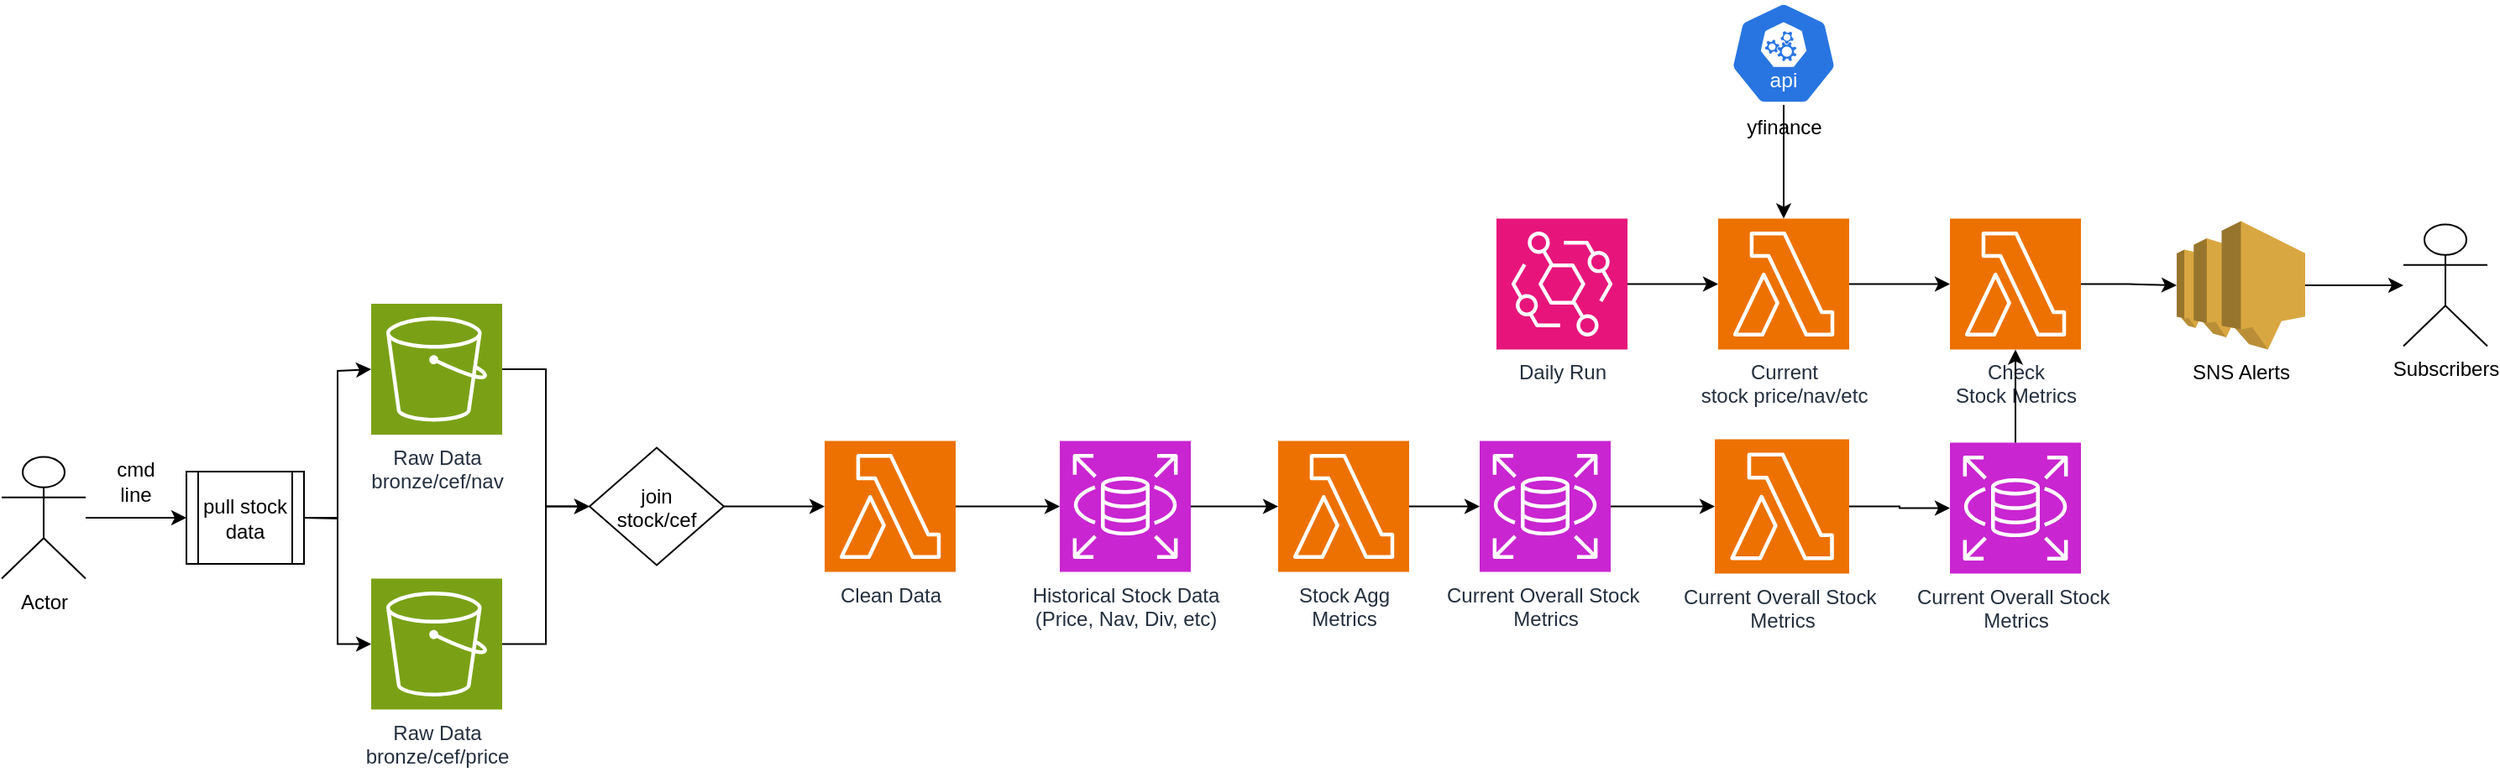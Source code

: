 <mxfile version="26.0.4">
  <diagram name="Page-1" id="d5BuHDdx11dOFUYsjuQ5">
    <mxGraphModel dx="1820" dy="1784" grid="1" gridSize="10" guides="1" tooltips="1" connect="1" arrows="1" fold="1" page="1" pageScale="1" pageWidth="850" pageHeight="1100" math="0" shadow="0">
      <root>
        <mxCell id="0" />
        <mxCell id="1" parent="0" />
        <mxCell id="khy_yN-TwpCxYzihnUn8-1" value="Actor" style="shape=umlActor;verticalLabelPosition=bottom;verticalAlign=top;html=1;outlineConnect=0;" parent="1" vertex="1">
          <mxGeometry x="-20" y="161.26" width="50" height="72.5" as="geometry" />
        </mxCell>
        <mxCell id="khy_yN-TwpCxYzihnUn8-2" value="cmd&lt;div&gt;line&lt;/div&gt;" style="text;html=1;align=center;verticalAlign=middle;whiteSpace=wrap;rounded=0;" parent="1" vertex="1">
          <mxGeometry x="30" y="161.26" width="60" height="30" as="geometry" />
        </mxCell>
        <mxCell id="khy_yN-TwpCxYzihnUn8-7" value="" style="endArrow=classic;html=1;rounded=0;entryX=0;entryY=0.5;entryDx=0;entryDy=0;" parent="1" source="khy_yN-TwpCxYzihnUn8-1" target="khy_yN-TwpCxYzihnUn8-9" edge="1">
          <mxGeometry width="50" height="50" relative="1" as="geometry">
            <mxPoint x="40" y="200" as="sourcePoint" />
            <mxPoint x="110" y="200" as="targetPoint" />
          </mxGeometry>
        </mxCell>
        <mxCell id="khy_yN-TwpCxYzihnUn8-25" value="" style="edgeStyle=orthogonalEdgeStyle;rounded=0;orthogonalLoop=1;jettySize=auto;html=1;entryX=0;entryY=0.5;entryDx=0;entryDy=0;entryPerimeter=0;" parent="1" source="khy_yN-TwpCxYzihnUn8-9" target="1n4Yk2UCJYNvjyyztTE--10" edge="1">
          <mxGeometry relative="1" as="geometry">
            <mxPoint x="190" y="197.5" as="targetPoint" />
          </mxGeometry>
        </mxCell>
        <mxCell id="khy_yN-TwpCxYzihnUn8-9" value="pull stock data" style="shape=process;whiteSpace=wrap;html=1;backgroundOutline=1;" parent="1" vertex="1">
          <mxGeometry x="90" y="170" width="70" height="55" as="geometry" />
        </mxCell>
        <mxCell id="khy_yN-TwpCxYzihnUn8-26" value="" style="edgeStyle=orthogonalEdgeStyle;rounded=0;orthogonalLoop=1;jettySize=auto;html=1;exitX=1;exitY=0.5;exitDx=0;exitDy=0;exitPerimeter=0;entryX=0;entryY=0.5;entryDx=0;entryDy=0;" parent="1" source="1n4Yk2UCJYNvjyyztTE--10" target="1n4Yk2UCJYNvjyyztTE--20" edge="1">
          <mxGeometry relative="1" as="geometry">
            <mxPoint x="270" y="197.5" as="sourcePoint" />
            <mxPoint x="300" y="197.5" as="targetPoint" />
          </mxGeometry>
        </mxCell>
        <mxCell id="1n4Yk2UCJYNvjyyztTE--7" value="Clean Data" style="sketch=0;points=[[0,0,0],[0.25,0,0],[0.5,0,0],[0.75,0,0],[1,0,0],[0,1,0],[0.25,1,0],[0.5,1,0],[0.75,1,0],[1,1,0],[0,0.25,0],[0,0.5,0],[0,0.75,0],[1,0.25,0],[1,0.5,0],[1,0.75,0]];outlineConnect=0;fontColor=#232F3E;fillColor=#ED7100;strokeColor=#ffffff;dashed=0;verticalLabelPosition=bottom;verticalAlign=top;align=center;html=1;fontSize=12;fontStyle=0;aspect=fixed;shape=mxgraph.aws4.resourceIcon;resIcon=mxgraph.aws4.lambda;" parent="1" vertex="1">
          <mxGeometry x="470" y="151.76" width="78" height="78" as="geometry" />
        </mxCell>
        <mxCell id="1n4Yk2UCJYNvjyyztTE--8" value="Current Overall Stock&amp;nbsp;&lt;div&gt;Metrics&lt;/div&gt;" style="sketch=0;points=[[0,0,0],[0.25,0,0],[0.5,0,0],[0.75,0,0],[1,0,0],[0,1,0],[0.25,1,0],[0.5,1,0],[0.75,1,0],[1,1,0],[0,0.25,0],[0,0.5,0],[0,0.75,0],[1,0.25,0],[1,0.5,0],[1,0.75,0]];outlineConnect=0;fontColor=#232F3E;fillColor=#C925D1;strokeColor=#ffffff;dashed=0;verticalLabelPosition=bottom;verticalAlign=top;align=center;html=1;fontSize=12;fontStyle=0;aspect=fixed;shape=mxgraph.aws4.resourceIcon;resIcon=mxgraph.aws4.rds;" parent="1" vertex="1">
          <mxGeometry x="1140" y="152.76" width="78" height="78" as="geometry" />
        </mxCell>
        <mxCell id="1n4Yk2UCJYNvjyyztTE--9" value="Historical Stock Data&lt;div&gt;(Price, Nav, Div, etc)&lt;/div&gt;" style="sketch=0;points=[[0,0,0],[0.25,0,0],[0.5,0,0],[0.75,0,0],[1,0,0],[0,1,0],[0.25,1,0],[0.5,1,0],[0.75,1,0],[1,1,0],[0,0.25,0],[0,0.5,0],[0,0.75,0],[1,0.25,0],[1,0.5,0],[1,0.75,0]];outlineConnect=0;fontColor=#232F3E;fillColor=#C925D1;strokeColor=#ffffff;dashed=0;verticalLabelPosition=bottom;verticalAlign=top;align=center;html=1;fontSize=12;fontStyle=0;aspect=fixed;shape=mxgraph.aws4.resourceIcon;resIcon=mxgraph.aws4.rds;" parent="1" vertex="1">
          <mxGeometry x="610" y="151.76" width="78" height="78" as="geometry" />
        </mxCell>
        <mxCell id="1n4Yk2UCJYNvjyyztTE--10" value="Raw Data&lt;div&gt;bronze/cef/price&lt;/div&gt;" style="sketch=0;points=[[0,0,0],[0.25,0,0],[0.5,0,0],[0.75,0,0],[1,0,0],[0,1,0],[0.25,1,0],[0.5,1,0],[0.75,1,0],[1,1,0],[0,0.25,0],[0,0.5,0],[0,0.75,0],[1,0.25,0],[1,0.5,0],[1,0.75,0]];outlineConnect=0;fontColor=#232F3E;fillColor=#7AA116;strokeColor=#ffffff;dashed=0;verticalLabelPosition=bottom;verticalAlign=top;align=center;html=1;fontSize=12;fontStyle=0;aspect=fixed;shape=mxgraph.aws4.resourceIcon;resIcon=mxgraph.aws4.s3;" parent="1" vertex="1">
          <mxGeometry x="200" y="233.76" width="78" height="78" as="geometry" />
        </mxCell>
        <mxCell id="1n4Yk2UCJYNvjyyztTE--37" value="" style="edgeStyle=orthogonalEdgeStyle;rounded=0;orthogonalLoop=1;jettySize=auto;html=1;exitX=1;exitY=0.5;exitDx=0;exitDy=0;exitPerimeter=0;entryX=0;entryY=0.5;entryDx=0;entryDy=0;entryPerimeter=0;" parent="1" source="1n4Yk2UCJYNvjyyztTE--7" target="1n4Yk2UCJYNvjyyztTE--9" edge="1">
          <mxGeometry relative="1" as="geometry">
            <mxPoint x="558" y="197.5" as="sourcePoint" />
            <mxPoint x="620" y="100" as="targetPoint" />
          </mxGeometry>
        </mxCell>
        <mxCell id="b-xcaAoUIbwOstEj6APi-6" value="" style="edgeStyle=orthogonalEdgeStyle;rounded=0;orthogonalLoop=1;jettySize=auto;html=1;" edge="1" parent="1" source="1n4Yk2UCJYNvjyyztTE--20" target="1n4Yk2UCJYNvjyyztTE--7">
          <mxGeometry relative="1" as="geometry" />
        </mxCell>
        <mxCell id="1n4Yk2UCJYNvjyyztTE--20" value="join&#xa;stock/cef" style="rhombus;" parent="1" vertex="1">
          <mxGeometry x="330" y="155.76" width="80" height="70" as="geometry" />
        </mxCell>
        <mxCell id="b-xcaAoUIbwOstEj6APi-11" value="" style="edgeStyle=orthogonalEdgeStyle;rounded=0;orthogonalLoop=1;jettySize=auto;html=1;" edge="1" parent="1" source="1n4Yk2UCJYNvjyyztTE--23" target="1n4Yk2UCJYNvjyyztTE--8">
          <mxGeometry relative="1" as="geometry" />
        </mxCell>
        <mxCell id="1n4Yk2UCJYNvjyyztTE--23" value="&lt;div&gt;Current Overall Stock&amp;nbsp;&lt;/div&gt;&lt;div&gt;Metrics&lt;/div&gt;" style="sketch=0;points=[[0,0,0],[0.25,0,0],[0.5,0,0],[0.75,0,0],[1,0,0],[0,1,0],[0.25,1,0],[0.5,1,0],[0.75,1,0],[1,1,0],[0,0.25,0],[0,0.5,0],[0,0.75,0],[1,0.25,0],[1,0.5,0],[1,0.75,0]];outlineConnect=0;fontColor=#232F3E;fillColor=#ED7100;strokeColor=#ffffff;dashed=0;verticalLabelPosition=bottom;verticalAlign=top;align=center;html=1;fontSize=12;fontStyle=0;aspect=fixed;shape=mxgraph.aws4.resourceIcon;resIcon=mxgraph.aws4.lambda;" parent="1" vertex="1">
          <mxGeometry x="1000" y="150.76" width="80" height="80" as="geometry" />
        </mxCell>
        <mxCell id="1n4Yk2UCJYNvjyyztTE--27" value="" style="edgeStyle=orthogonalEdgeStyle;rounded=0;orthogonalLoop=1;jettySize=auto;html=1;exitX=1;exitY=0.5;exitDx=0;exitDy=0;exitPerimeter=0;" parent="1" source="1n4Yk2UCJYNvjyyztTE--9" target="1n4Yk2UCJYNvjyyztTE--26" edge="1">
          <mxGeometry relative="1" as="geometry">
            <mxPoint x="878" y="197.5" as="sourcePoint" />
          </mxGeometry>
        </mxCell>
        <mxCell id="b-xcaAoUIbwOstEj6APi-13" value="" style="edgeStyle=orthogonalEdgeStyle;rounded=0;orthogonalLoop=1;jettySize=auto;html=1;" edge="1" parent="1" source="1n4Yk2UCJYNvjyyztTE--26" target="b-xcaAoUIbwOstEj6APi-8">
          <mxGeometry relative="1" as="geometry" />
        </mxCell>
        <mxCell id="1n4Yk2UCJYNvjyyztTE--26" value="Stock Agg&lt;div&gt;Metrics&lt;/div&gt;" style="sketch=0;points=[[0,0,0],[0.25,0,0],[0.5,0,0],[0.75,0,0],[1,0,0],[0,1,0],[0.25,1,0],[0.5,1,0],[0.75,1,0],[1,1,0],[0,0.25,0],[0,0.5,0],[0,0.75,0],[1,0.25,0],[1,0.5,0],[1,0.75,0]];outlineConnect=0;fontColor=#232F3E;fillColor=#ED7100;strokeColor=#ffffff;dashed=0;verticalLabelPosition=bottom;verticalAlign=top;align=center;html=1;fontSize=12;fontStyle=0;aspect=fixed;shape=mxgraph.aws4.resourceIcon;resIcon=mxgraph.aws4.lambda;" parent="1" vertex="1">
          <mxGeometry x="740" y="151.76" width="78" height="78" as="geometry" />
        </mxCell>
        <mxCell id="D3B8bndA1nvI0VPb8uTp-1" value="" style="edgeStyle=orthogonalEdgeStyle;rounded=0;orthogonalLoop=1;jettySize=auto;html=1;" parent="1" source="1n4Yk2UCJYNvjyyztTE--41" target="fBFpw9BbKXkqqfKcCaDd-10" edge="1">
          <mxGeometry relative="1" as="geometry" />
        </mxCell>
        <mxCell id="1n4Yk2UCJYNvjyyztTE--41" value="Daily Run" style="sketch=0;points=[[0,0,0],[0.25,0,0],[0.5,0,0],[0.75,0,0],[1,0,0],[0,1,0],[0.25,1,0],[0.5,1,0],[0.75,1,0],[1,1,0],[0,0.25,0],[0,0.5,0],[0,0.75,0],[1,0.25,0],[1,0.5,0],[1,0.75,0]];outlineConnect=0;fontColor=#232F3E;fillColor=#E7157B;strokeColor=#ffffff;dashed=0;verticalLabelPosition=bottom;verticalAlign=top;align=center;html=1;fontSize=12;fontStyle=0;aspect=fixed;shape=mxgraph.aws4.resourceIcon;resIcon=mxgraph.aws4.eventbridge;" parent="1" vertex="1">
          <mxGeometry x="870" y="19.25" width="78" height="78" as="geometry" />
        </mxCell>
        <mxCell id="qgr6OVOABY8kYw6VY6ty-2" value="" style="edgeStyle=orthogonalEdgeStyle;rounded=0;orthogonalLoop=1;jettySize=auto;html=1;" parent="1" source="fBFpw9BbKXkqqfKcCaDd-2" target="qgr6OVOABY8kYw6VY6ty-1" edge="1">
          <mxGeometry relative="1" as="geometry" />
        </mxCell>
        <mxCell id="fBFpw9BbKXkqqfKcCaDd-2" value="Check&lt;div&gt;Stock &lt;span style=&quot;background-color: initial;&quot;&gt;Metrics&lt;/span&gt;&lt;/div&gt;" style="sketch=0;points=[[0,0,0],[0.25,0,0],[0.5,0,0],[0.75,0,0],[1,0,0],[0,1,0],[0.25,1,0],[0.5,1,0],[0.75,1,0],[1,1,0],[0,0.25,0],[0,0.5,0],[0,0.75,0],[1,0.25,0],[1,0.5,0],[1,0.75,0]];outlineConnect=0;fontColor=#232F3E;fillColor=#ED7100;strokeColor=#ffffff;dashed=0;verticalLabelPosition=bottom;verticalAlign=top;align=center;html=1;fontSize=12;fontStyle=0;aspect=fixed;shape=mxgraph.aws4.resourceIcon;resIcon=mxgraph.aws4.lambda;" parent="1" vertex="1">
          <mxGeometry x="1140" y="19.25" width="78" height="78" as="geometry" />
        </mxCell>
        <mxCell id="fBFpw9BbKXkqqfKcCaDd-18" value="" style="edgeStyle=orthogonalEdgeStyle;rounded=0;orthogonalLoop=1;jettySize=auto;html=1;" parent="1" source="fBFpw9BbKXkqqfKcCaDd-10" target="fBFpw9BbKXkqqfKcCaDd-2" edge="1">
          <mxGeometry relative="1" as="geometry" />
        </mxCell>
        <mxCell id="fBFpw9BbKXkqqfKcCaDd-10" value="Current&lt;div&gt;stock price/nav/etc&lt;/div&gt;" style="sketch=0;points=[[0,0,0],[0.25,0,0],[0.5,0,0],[0.75,0,0],[1,0,0],[0,1,0],[0.25,1,0],[0.5,1,0],[0.75,1,0],[1,1,0],[0,0.25,0],[0,0.5,0],[0,0.75,0],[1,0.25,0],[1,0.5,0],[1,0.75,0]];outlineConnect=0;fontColor=#232F3E;fillColor=#ED7100;strokeColor=#ffffff;dashed=0;verticalLabelPosition=bottom;verticalAlign=top;align=center;html=1;fontSize=12;fontStyle=0;aspect=fixed;shape=mxgraph.aws4.resourceIcon;resIcon=mxgraph.aws4.lambda;" parent="1" vertex="1">
          <mxGeometry x="1002" y="19.25" width="78" height="78" as="geometry" />
        </mxCell>
        <mxCell id="fBFpw9BbKXkqqfKcCaDd-19" value="" style="edgeStyle=orthogonalEdgeStyle;rounded=0;orthogonalLoop=1;jettySize=auto;html=1;" parent="1" source="fBFpw9BbKXkqqfKcCaDd-14" target="fBFpw9BbKXkqqfKcCaDd-10" edge="1">
          <mxGeometry relative="1" as="geometry" />
        </mxCell>
        <mxCell id="fBFpw9BbKXkqqfKcCaDd-14" value="yfinance" style="aspect=fixed;sketch=0;html=1;dashed=0;whitespace=wrap;verticalLabelPosition=bottom;verticalAlign=top;fillColor=#2875E2;strokeColor=#ffffff;points=[[0.005,0.63,0],[0.1,0.2,0],[0.9,0.2,0],[0.5,0,0],[0.995,0.63,0],[0.72,0.99,0],[0.5,1,0],[0.28,0.99,0]];shape=mxgraph.kubernetes.icon2;kubernetesLabel=1;prIcon=api" parent="1" vertex="1">
          <mxGeometry x="1009" y="-110" width="64" height="61.44" as="geometry" />
        </mxCell>
        <mxCell id="fBFpw9BbKXkqqfKcCaDd-27" value="" style="endArrow=classic;html=1;rounded=0;entryX=0.5;entryY=1;entryDx=0;entryDy=0;entryPerimeter=0;exitX=0.5;exitY=0;exitDx=0;exitDy=0;exitPerimeter=0;" parent="1" source="1n4Yk2UCJYNvjyyztTE--8" target="fBFpw9BbKXkqqfKcCaDd-2" edge="1">
          <mxGeometry width="50" height="50" relative="1" as="geometry">
            <mxPoint x="800" y="80" as="sourcePoint" />
            <mxPoint x="850" y="30" as="targetPoint" />
            <Array as="points" />
          </mxGeometry>
        </mxCell>
        <mxCell id="qgr6OVOABY8kYw6VY6ty-6" value="" style="edgeStyle=orthogonalEdgeStyle;rounded=0;orthogonalLoop=1;jettySize=auto;html=1;" parent="1" source="qgr6OVOABY8kYw6VY6ty-1" target="qgr6OVOABY8kYw6VY6ty-3" edge="1">
          <mxGeometry relative="1" as="geometry" />
        </mxCell>
        <mxCell id="qgr6OVOABY8kYw6VY6ty-1" value="SNS Alerts" style="outlineConnect=0;dashed=0;verticalLabelPosition=bottom;verticalAlign=top;align=center;html=1;shape=mxgraph.aws3.sns;fillColor=#D9A741;gradientColor=none;" parent="1" vertex="1">
          <mxGeometry x="1275" y="20.75" width="76.5" height="76.5" as="geometry" />
        </mxCell>
        <mxCell id="qgr6OVOABY8kYw6VY6ty-3" value="Subscribers" style="shape=umlActor;verticalLabelPosition=bottom;verticalAlign=top;html=1;outlineConnect=0;" parent="1" vertex="1">
          <mxGeometry x="1410" y="22.75" width="50" height="72.5" as="geometry" />
        </mxCell>
        <mxCell id="b-xcaAoUIbwOstEj6APi-5" value="" style="edgeStyle=orthogonalEdgeStyle;rounded=0;orthogonalLoop=1;jettySize=auto;html=1;entryX=0;entryY=0.5;entryDx=0;entryDy=0;" edge="1" parent="1" source="b-xcaAoUIbwOstEj6APi-1" target="1n4Yk2UCJYNvjyyztTE--20">
          <mxGeometry relative="1" as="geometry" />
        </mxCell>
        <mxCell id="b-xcaAoUIbwOstEj6APi-1" value="Raw Data&lt;div&gt;bronze/cef/nav&lt;/div&gt;" style="sketch=0;points=[[0,0,0],[0.25,0,0],[0.5,0,0],[0.75,0,0],[1,0,0],[0,1,0],[0.25,1,0],[0.5,1,0],[0.75,1,0],[1,1,0],[0,0.25,0],[0,0.5,0],[0,0.75,0],[1,0.25,0],[1,0.5,0],[1,0.75,0]];outlineConnect=0;fontColor=#232F3E;fillColor=#7AA116;strokeColor=#ffffff;dashed=0;verticalLabelPosition=bottom;verticalAlign=top;align=center;html=1;fontSize=12;fontStyle=0;aspect=fixed;shape=mxgraph.aws4.resourceIcon;resIcon=mxgraph.aws4.s3;" vertex="1" parent="1">
          <mxGeometry x="200" y="70" width="78" height="78" as="geometry" />
        </mxCell>
        <mxCell id="b-xcaAoUIbwOstEj6APi-4" value="" style="endArrow=classic;html=1;rounded=0;exitX=1;exitY=0.5;exitDx=0;exitDy=0;entryX=0;entryY=0.5;entryDx=0;entryDy=0;entryPerimeter=0;" edge="1" parent="1" source="khy_yN-TwpCxYzihnUn8-9" target="b-xcaAoUIbwOstEj6APi-1">
          <mxGeometry width="50" height="50" relative="1" as="geometry">
            <mxPoint x="500" y="210" as="sourcePoint" />
            <mxPoint x="550" y="160" as="targetPoint" />
            <Array as="points">
              <mxPoint x="180" y="198" />
              <mxPoint x="180" y="110" />
            </Array>
          </mxGeometry>
        </mxCell>
        <mxCell id="b-xcaAoUIbwOstEj6APi-12" value="" style="edgeStyle=orthogonalEdgeStyle;rounded=0;orthogonalLoop=1;jettySize=auto;html=1;" edge="1" parent="1" source="b-xcaAoUIbwOstEj6APi-8" target="1n4Yk2UCJYNvjyyztTE--23">
          <mxGeometry relative="1" as="geometry" />
        </mxCell>
        <mxCell id="b-xcaAoUIbwOstEj6APi-8" value="Current Overall Stock&amp;nbsp;&lt;div&gt;Metrics&lt;/div&gt;" style="sketch=0;points=[[0,0,0],[0.25,0,0],[0.5,0,0],[0.75,0,0],[1,0,0],[0,1,0],[0.25,1,0],[0.5,1,0],[0.75,1,0],[1,1,0],[0,0.25,0],[0,0.5,0],[0,0.75,0],[1,0.25,0],[1,0.5,0],[1,0.75,0]];outlineConnect=0;fontColor=#232F3E;fillColor=#C925D1;strokeColor=#ffffff;dashed=0;verticalLabelPosition=bottom;verticalAlign=top;align=center;html=1;fontSize=12;fontStyle=0;aspect=fixed;shape=mxgraph.aws4.resourceIcon;resIcon=mxgraph.aws4.rds;" vertex="1" parent="1">
          <mxGeometry x="860" y="151.76" width="78" height="78" as="geometry" />
        </mxCell>
      </root>
    </mxGraphModel>
  </diagram>
</mxfile>
